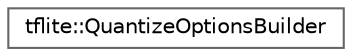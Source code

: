 digraph "Graphical Class Hierarchy"
{
 // LATEX_PDF_SIZE
  bgcolor="transparent";
  edge [fontname=Helvetica,fontsize=10,labelfontname=Helvetica,labelfontsize=10];
  node [fontname=Helvetica,fontsize=10,shape=box,height=0.2,width=0.4];
  rankdir="LR";
  Node0 [id="Node000000",label="tflite::QuantizeOptionsBuilder",height=0.2,width=0.4,color="grey40", fillcolor="white", style="filled",URL="$structtflite_1_1_quantize_options_builder.html",tooltip=" "];
}
